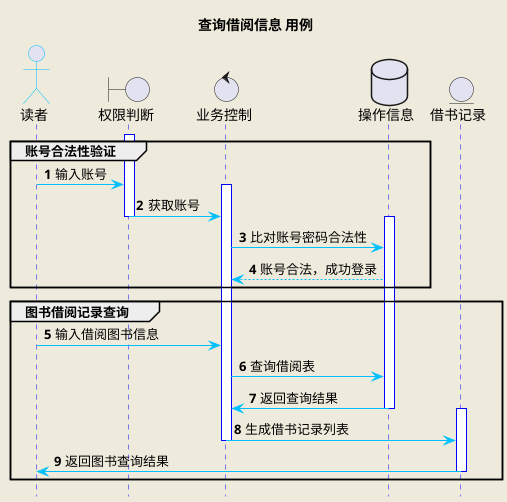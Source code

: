 @startuml
skinparam backgroundColor #EEEBDC

skinparam sequence {
	ArrowColor DeepSkyBlue
	ActorBorderColor DeepSkyBlue
	LifeLineBorderColor blue
	
	ParticipantBorderColor DeepSkyBlue
	ParticipantBackgroundColor DodgerBlue
	ParticipantFontName Impact
	ParticipantFontSize 20
}

hide footbox
title 查询借阅信息 用例
actor 读者 
boundary 权限判断
control 业务控制
database 操作信息
entity 借书记录

autonumber
group 账号合法性验证
activate 权限判断
	读者 -> 权限判断 :  输入账号
	activate 业务控制
		权限判断 -> 业务控制 : 获取账号
deactivate 权限判断
		activate 操作信息
			业务控制 -> 操作信息 : 比对账号密码合法性
			操作信息 --> 业务控制 : 账号合法，成功登录

end
group 图书借阅记录查询
    读者->业务控制: 输入借阅图书信息
	业务控制 -> 操作信息 : 查询借阅表
	操作信息 -> 业务控制 : 返回查询结果
	deactivate 操作信息
	activate 借书记录
		业务控制 -> 借书记录 : 生成借书记录列表
	deactivate 业务控制
		借书记录 -> 读者 : 返回图书查询结果
	deactivate 借书记录
	

end

@enduml